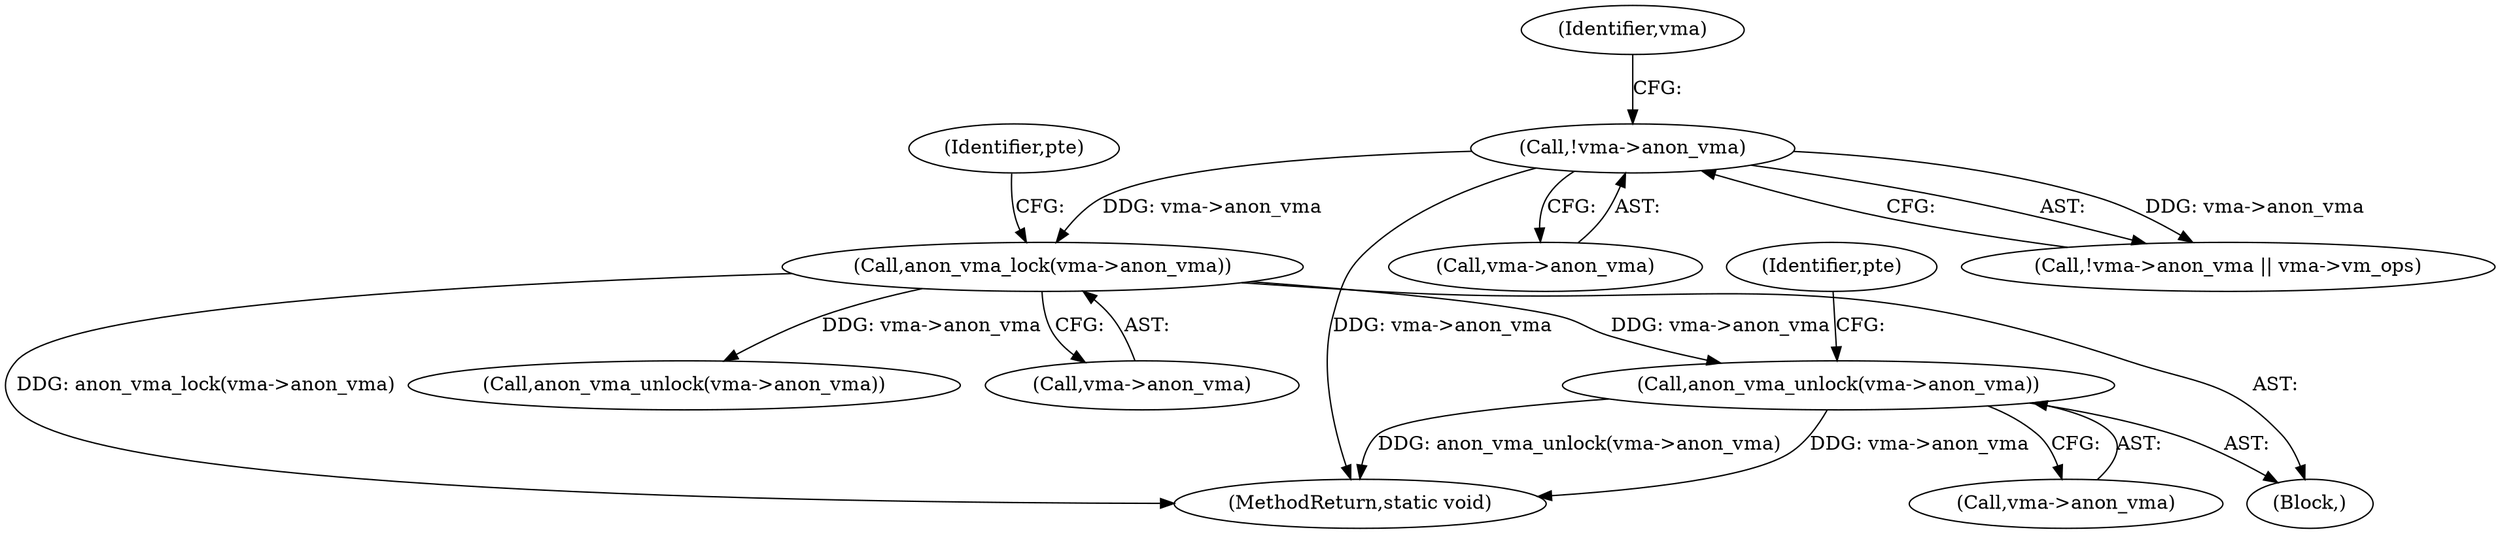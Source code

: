 digraph "0_linux_78f11a255749d09025f54d4e2df4fbcb031530e2@pointer" {
"1000348" [label="(Call,anon_vma_unlock(vma->anon_vma))"];
"1000276" [label="(Call,anon_vma_lock(vma->anon_vma))"];
"1000218" [label="(Call,!vma->anon_vma)"];
"1000218" [label="(Call,!vma->anon_vma)"];
"1000276" [label="(Call,anon_vma_lock(vma->anon_vma))"];
"1000343" [label="(Call,anon_vma_unlock(vma->anon_vma))"];
"1000115" [label="(Block,)"];
"1000281" [label="(Identifier,pte)"];
"1000349" [label="(Call,vma->anon_vma)"];
"1000277" [label="(Call,vma->anon_vma)"];
"1000219" [label="(Call,vma->anon_vma)"];
"1000217" [label="(Call,!vma->anon_vma || vma->vm_ops)"];
"1000353" [label="(Identifier,pte)"];
"1000348" [label="(Call,anon_vma_unlock(vma->anon_vma))"];
"1000448" [label="(MethodReturn,static void)"];
"1000223" [label="(Identifier,vma)"];
"1000348" -> "1000115"  [label="AST: "];
"1000348" -> "1000349"  [label="CFG: "];
"1000349" -> "1000348"  [label="AST: "];
"1000353" -> "1000348"  [label="CFG: "];
"1000348" -> "1000448"  [label="DDG: vma->anon_vma"];
"1000348" -> "1000448"  [label="DDG: anon_vma_unlock(vma->anon_vma)"];
"1000276" -> "1000348"  [label="DDG: vma->anon_vma"];
"1000276" -> "1000115"  [label="AST: "];
"1000276" -> "1000277"  [label="CFG: "];
"1000277" -> "1000276"  [label="AST: "];
"1000281" -> "1000276"  [label="CFG: "];
"1000276" -> "1000448"  [label="DDG: anon_vma_lock(vma->anon_vma)"];
"1000218" -> "1000276"  [label="DDG: vma->anon_vma"];
"1000276" -> "1000343"  [label="DDG: vma->anon_vma"];
"1000218" -> "1000217"  [label="AST: "];
"1000218" -> "1000219"  [label="CFG: "];
"1000219" -> "1000218"  [label="AST: "];
"1000223" -> "1000218"  [label="CFG: "];
"1000217" -> "1000218"  [label="CFG: "];
"1000218" -> "1000448"  [label="DDG: vma->anon_vma"];
"1000218" -> "1000217"  [label="DDG: vma->anon_vma"];
}
